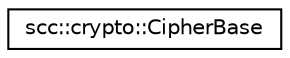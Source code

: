 digraph "Graphical Class Hierarchy"
{
 // LATEX_PDF_SIZE
  edge [fontname="Helvetica",fontsize="10",labelfontname="Helvetica",labelfontsize="10"];
  node [fontname="Helvetica",fontsize="10",shape=record];
  rankdir="LR";
  Node0 [label="scc::crypto::CipherBase",height=0.2,width=0.4,color="black", fillcolor="white", style="filled",URL="$d7/dd5/classscc_1_1crypto_1_1CipherBase.html",tooltip=" "];
}
